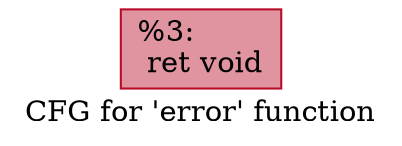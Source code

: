 digraph "CFG for 'error' function" {
	label="CFG for 'error' function";

	Node0x250df80 [shape=record,color="#b70d28ff", style=filled, fillcolor="#b70d2870",label="{%3:\l  ret void\l}"];
}
